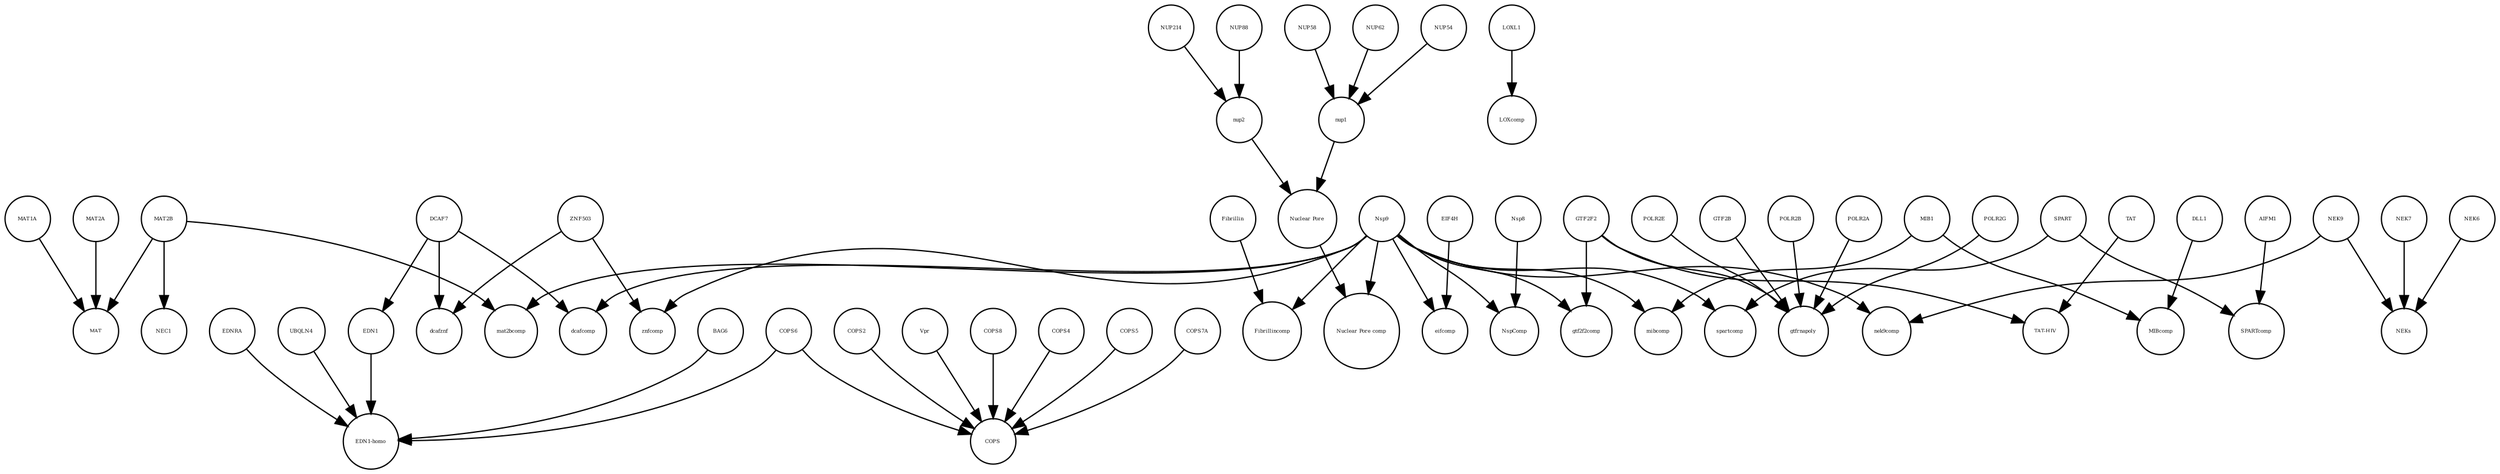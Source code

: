 strict digraph  {
mat2bcomp [annotation="", bipartite=0, cls=complex, fontsize=4, label=mat2bcomp, shape=circle];
NUP62 [annotation=urn_miriam_uniprot_P37198, bipartite=0, cls=macromolecule, fontsize=4, label=NUP62, shape=circle];
NEC1 [annotation="", bipartite=0, cls=complex, fontsize=4, label=NEC1, shape=circle];
EDN1 [annotation=urn_miriam_uniprot_P05305, bipartite=0, cls=macromolecule, fontsize=4, label=EDN1, shape=circle];
gtfrnapoly [annotation="", bipartite=0, cls=complex, fontsize=4, label=gtfrnapoly, shape=circle];
Fibrillincomp [annotation="", bipartite=0, cls=complex, fontsize=4, label=Fibrillincomp, shape=circle];
NEKs [annotation="", bipartite=0, cls=complex, fontsize=4, label=NEKs, shape=circle];
COPS2 [annotation="", bipartite=0, cls=macromolecule, fontsize=4, label=COPS2, shape=circle];
Vpr [annotation="", bipartite=0, cls=macromolecule, fontsize=4, label=Vpr, shape=circle];
"Nuclear Pore comp" [annotation="", bipartite=0, cls=complex, fontsize=4, label="Nuclear Pore comp", shape=circle];
MAT [annotation="", bipartite=0, cls=complex, fontsize=4, label=MAT, shape=circle];
Fibrillin [annotation="", bipartite=0, cls=complex, fontsize=4, label=Fibrillin, shape=circle];
NEK9 [annotation=urn_miriam_uniprot_Q8TD19, bipartite=0, cls=macromolecule, fontsize=4, label=NEK9, shape=circle];
dcafcomp [annotation="", bipartite=0, cls=complex, fontsize=4, label=dcafcomp, shape=circle];
POLR2G [annotation="", bipartite=0, cls=macromolecule, fontsize=4, label=POLR2G, shape=circle];
"Nuclear Pore" [annotation="", bipartite=0, cls=complex, fontsize=4, label="Nuclear Pore", shape=circle];
nup2 [annotation="", bipartite=0, cls=complex, fontsize=4, label=nup2, shape=circle];
GTF2F2 [annotation="urn_miriam_uniprot_P13984|urn_miriam_pubmed_10428810", bipartite=0, cls=macromolecule, fontsize=4, label=GTF2F2, shape=circle];
dcafznf [annotation="", bipartite=0, cls=complex, fontsize=4, label=dcafznf, shape=circle];
GTF2B [annotation="", bipartite=0, cls=macromolecule, fontsize=4, label=GTF2B, shape=circle];
UBQLN4 [annotation="", bipartite=0, cls=macromolecule, fontsize=4, label=UBQLN4, shape=circle];
POLR2B [annotation="", bipartite=0, cls=macromolecule, fontsize=4, label=POLR2B, shape=circle];
COPS8 [annotation="", bipartite=0, cls=macromolecule, fontsize=4, label=COPS8, shape=circle];
DLL1 [annotation="", bipartite=0, cls=macromolecule, fontsize=4, label=DLL1, shape=circle];
NEK7 [annotation="", bipartite=0, cls=macromolecule, fontsize=4, label=NEK7, shape=circle];
gtf2f2comp [annotation="", bipartite=0, cls=complex, fontsize=4, label=gtf2f2comp, shape=circle];
DCAF7 [annotation="urn_miriam_uniprot_P61962|urn_miriam_pubmed_16887337|urn_miriam_pubmed_16949367", bipartite=0, cls=macromolecule, fontsize=4, label=DCAF7, shape=circle];
nup1 [annotation="", bipartite=0, cls=complex, fontsize=4, label=nup1, shape=circle];
eifcomp [annotation="", bipartite=0, cls=complex, fontsize=4, label=eifcomp, shape=circle];
POLR2A [annotation=urn_miriam_uniprot_P30876, bipartite=0, cls=macromolecule, fontsize=4, label=POLR2A, shape=circle];
BAG6 [annotation="", bipartite=0, cls=macromolecule, fontsize=4, label=BAG6, shape=circle];
EIF4H [annotation="urn_miriam_uniprot_Q15056|urn_miriam_pubmed_10585411|urn_miriam_pubmed_11418588", bipartite=0, cls=macromolecule, fontsize=4, label=EIF4H, shape=circle];
LOXL1 [annotation="", bipartite=0, cls=macromolecule, fontsize=4, label=LOXL1, shape=circle];
COPS4 [annotation="", bipartite=0, cls=macromolecule, fontsize=4, label=COPS4, shape=circle];
NUP214 [annotation=urn_miriam_uniprot_P35658, bipartite=0, cls=macromolecule, fontsize=4, label=NUP214, shape=circle];
NspComp [annotation="", bipartite=0, cls=complex, fontsize=4, label=NspComp, shape=circle];
NUP54 [annotation=urn_miriam_uniprot_Q7Z3B4, bipartite=0, cls=macromolecule, fontsize=4, label=NUP54, shape=circle];
POLR2E [annotation="", bipartite=0, cls=macromolecule, fontsize=4, label=POLR2E, shape=circle];
COPS5 [annotation="", bipartite=0, cls=macromolecule, fontsize=4, label=COPS5, shape=circle];
ZNF503 [annotation=urn_miriam_uniprot_Q96F45, bipartite=0, cls=macromolecule, fontsize=4, label=ZNF503, shape=circle];
MIB1 [annotation="urn_miriam_uniprot_Q86YT6|urn_miriam_pubmed_24185901", bipartite=0, cls=macromolecule, fontsize=4, label=MIB1, shape=circle];
MAT1A [annotation="", bipartite=0, cls=macromolecule, fontsize=4, label=MAT1A, shape=circle];
LOXcomp [annotation="", bipartite=0, cls=complex, fontsize=4, label=LOXcomp, shape=circle];
SPARTcomp [annotation="", bipartite=0, cls=complex, fontsize=4, label=SPARTcomp, shape=circle];
COPS [annotation="", bipartite=0, cls=complex, fontsize=4, label=COPS, shape=circle];
NUP58 [annotation=urn_miriam_uniprot_Q9BVL2, bipartite=0, cls=macromolecule, fontsize=4, label=NUP58, shape=circle];
Nsp8 [annotation="urn_miriam_uniprot_P0DTD1|urn_miriam_ncbiprotein_YP_009725304", bipartite=0, cls=macromolecule, fontsize=4, label=Nsp8, shape=circle];
SPART [annotation=urn_miriam_uniprot_Q8N0X7, bipartite=0, cls=macromolecule, fontsize=4, label=SPART, shape=circle];
MAT2B [annotation="urn_miriam_uniprot_Q9NZL9|urn_miriam_pubmed_10644686|urn_miriam_pubmed_23189196|urn_miriam_pubmed_25075345|urn_miriam_pubmed_23425511", bipartite=0, cls=macromolecule, fontsize=4, label=MAT2B, shape=circle];
Nsp9 [annotation="urn_miriam_uniprot_P0DTD1|urn_miriam_ncbiprotein_YP_009725305", bipartite=0, cls=macromolecule, fontsize=4, label=Nsp9, shape=circle];
MAT2A [annotation="", bipartite=0, cls=macromolecule, fontsize=4, label=MAT2A, shape=circle];
COPS6 [annotation="", bipartite=0, cls=macromolecule, fontsize=4, label=COPS6, shape=circle];
AIFM1 [annotation="", bipartite=0, cls=macromolecule, fontsize=4, label=AIFM1, shape=circle];
COPS7A [annotation="", bipartite=0, cls=macromolecule, fontsize=4, label=COPS7A, shape=circle];
NEK6 [annotation="", bipartite=0, cls=macromolecule, fontsize=4, label=NEK6, shape=circle];
"EDN1-homo" [annotation="", bipartite=0, cls=complex, fontsize=4, label="EDN1-homo", shape=circle];
TAT [annotation="", bipartite=0, cls=macromolecule, fontsize=4, label=TAT, shape=circle];
EDNRA [annotation="", bipartite=0, cls=macromolecule, fontsize=4, label=EDNRA, shape=circle];
znfcomp [annotation="", bipartite=0, cls=complex, fontsize=4, label=znfcomp, shape=circle];
MIBcomp [annotation="", bipartite=0, cls=complex, fontsize=4, label=MIBcomp, shape=circle];
"TAT-HIV" [annotation="", bipartite=0, cls=complex, fontsize=4, label="TAT-HIV", shape=circle];
mibcomp [annotation="", bipartite=0, cls=complex, fontsize=4, label=mibcomp, shape=circle];
spartcomp [annotation="", bipartite=0, cls=complex, fontsize=4, label=spartcomp, shape=circle];
nek9comp [annotation="", bipartite=0, cls=complex, fontsize=4, label=nek9comp, shape=circle];
NUP88 [annotation="urn_miriam_uniprot_Q99567|urn_miriam_pubmed_30543681", bipartite=0, cls=macromolecule, fontsize=4, label=NUP88, shape=circle];
NUP62 -> nup1  [annotation="", interaction_type=production];
EDN1 -> "EDN1-homo"  [annotation="", interaction_type=production];
COPS2 -> COPS  [annotation="", interaction_type=production];
Vpr -> COPS  [annotation="", interaction_type=production];
Fibrillin -> Fibrillincomp  [annotation="", interaction_type=production];
NEK9 -> NEKs  [annotation="", interaction_type=production];
NEK9 -> nek9comp  [annotation="", interaction_type=production];
POLR2G -> gtfrnapoly  [annotation="", interaction_type=production];
"Nuclear Pore" -> "Nuclear Pore comp"  [annotation="", interaction_type=production];
nup2 -> "Nuclear Pore"  [annotation="", interaction_type=production];
GTF2F2 -> gtfrnapoly  [annotation="", interaction_type=production];
GTF2F2 -> gtf2f2comp  [annotation="", interaction_type=production];
GTF2F2 -> "TAT-HIV"  [annotation="", interaction_type=production];
GTF2B -> gtfrnapoly  [annotation="", interaction_type=production];
UBQLN4 -> "EDN1-homo"  [annotation="", interaction_type=production];
POLR2B -> gtfrnapoly  [annotation="", interaction_type=production];
COPS8 -> COPS  [annotation="", interaction_type=production];
DLL1 -> MIBcomp  [annotation="", interaction_type=production];
NEK7 -> NEKs  [annotation="", interaction_type=production];
DCAF7 -> dcafznf  [annotation="", interaction_type=production];
DCAF7 -> EDN1  [annotation=urn_miriam_pubmed_27880803, interaction_type=catalysis];
DCAF7 -> dcafcomp  [annotation="", interaction_type=production];
nup1 -> "Nuclear Pore"  [annotation="", interaction_type=production];
POLR2A -> gtfrnapoly  [annotation="", interaction_type=production];
BAG6 -> "EDN1-homo"  [annotation="", interaction_type=production];
EIF4H -> eifcomp  [annotation="", interaction_type=production];
LOXL1 -> LOXcomp  [annotation="", interaction_type=production];
COPS4 -> COPS  [annotation="", interaction_type=production];
NUP214 -> nup2  [annotation="", interaction_type=production];
NUP54 -> nup1  [annotation="", interaction_type=production];
POLR2E -> gtfrnapoly  [annotation="", interaction_type=production];
COPS5 -> COPS  [annotation="", interaction_type=production];
ZNF503 -> dcafznf  [annotation="", interaction_type=production];
ZNF503 -> znfcomp  [annotation="", interaction_type=production];
MIB1 -> mibcomp  [annotation="", interaction_type=production];
MIB1 -> MIBcomp  [annotation="", interaction_type=production];
MAT1A -> MAT  [annotation="", interaction_type=production];
NUP58 -> nup1  [annotation="", interaction_type=production];
Nsp8 -> NspComp  [annotation="", interaction_type=production];
SPART -> spartcomp  [annotation="", interaction_type=production];
SPART -> SPARTcomp  [annotation="", interaction_type=production];
MAT2B -> NEC1  [annotation="", interaction_type=production];
MAT2B -> mat2bcomp  [annotation="", interaction_type=production];
MAT2B -> MAT  [annotation="", interaction_type=production];
Nsp9 -> mibcomp  [annotation="", interaction_type=production];
Nsp9 -> mat2bcomp  [annotation="", interaction_type=production];
Nsp9 -> dcafcomp  [annotation="", interaction_type=production];
Nsp9 -> Fibrillincomp  [annotation="", interaction_type=production];
Nsp9 -> spartcomp  [annotation="", interaction_type=production];
Nsp9 -> eifcomp  [annotation="", interaction_type=production];
Nsp9 -> "Nuclear Pore comp"  [annotation="", interaction_type=production];
Nsp9 -> gtf2f2comp  [annotation="", interaction_type=production];
Nsp9 -> nek9comp  [annotation="", interaction_type=production];
Nsp9 -> znfcomp  [annotation="", interaction_type=production];
Nsp9 -> NspComp  [annotation="", interaction_type=production];
MAT2A -> MAT  [annotation="", interaction_type=production];
COPS6 -> "EDN1-homo"  [annotation="", interaction_type=production];
COPS6 -> COPS  [annotation="", interaction_type=production];
AIFM1 -> SPARTcomp  [annotation="", interaction_type=production];
COPS7A -> COPS  [annotation="", interaction_type=production];
NEK6 -> NEKs  [annotation="", interaction_type=production];
TAT -> "TAT-HIV"  [annotation="", interaction_type=production];
EDNRA -> "EDN1-homo"  [annotation="", interaction_type=production];
NUP88 -> nup2  [annotation="", interaction_type=production];
}
